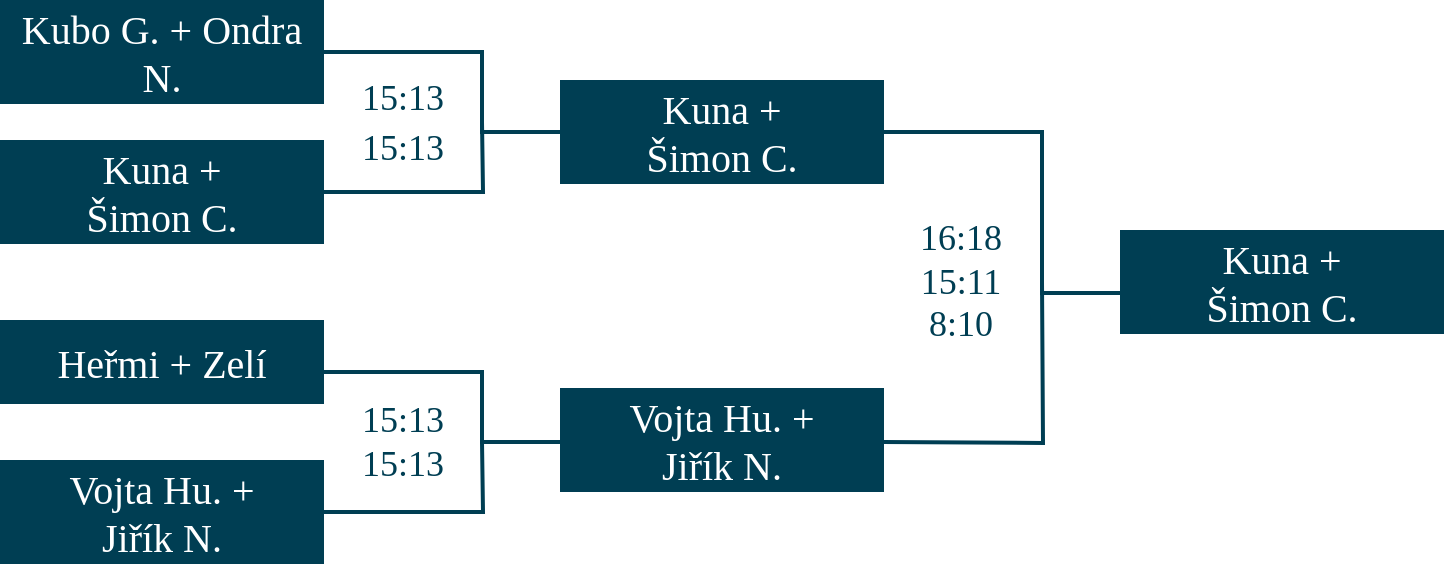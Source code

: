 <mxfile version="20.2.3" type="device"><diagram id="1RRnJyjwMyB8TJ6gy7Gq" name="Page-1"><mxGraphModel dx="989" dy="521" grid="1" gridSize="10" guides="1" tooltips="1" connect="1" arrows="1" fold="1" page="1" pageScale="1" pageWidth="850" pageHeight="1100" math="0" shadow="0"><root><mxCell id="0"/><mxCell id="1" parent="0"/><mxCell id="_Va_Y9SR33W8BGxaE16Z-12" style="edgeStyle=orthogonalEdgeStyle;rounded=0;orthogonalLoop=1;jettySize=auto;html=1;fontFamily=Montserrat;fontSource=https%3A%2F%2Ffonts.googleapis.com%2Fcss%3Ffamily%3DMontserrat;fontSize=20;fontColor=#FFFFFF;endArrow=none;endFill=0;strokeColor=#003E53;strokeWidth=2;" parent="1" source="XdbtNz0j0v3-Mgch4Ah0-1" edge="1"><mxGeometry relative="1" as="geometry"><mxPoint x="280" y="100" as="targetPoint"/></mxGeometry></mxCell><mxCell id="XdbtNz0j0v3-Mgch4Ah0-1" value="&lt;font data-font-src=&quot;https://fonts.googleapis.com/css?family=Montserrat&quot; face=&quot;Montserrat&quot; style=&quot;font-size: 20px;&quot; color=&quot;#ffffff&quot;&gt;Kuna + &lt;br&gt;Šimon C.&lt;/font&gt;" style="rounded=0;whiteSpace=wrap;html=1;strokeColor=#003E53;strokeWidth=2;fillColor=#003E53;" parent="1" vertex="1"><mxGeometry x="40" y="110" width="160" height="50" as="geometry"/></mxCell><mxCell id="_Va_Y9SR33W8BGxaE16Z-13" style="edgeStyle=orthogonalEdgeStyle;rounded=0;orthogonalLoop=1;jettySize=auto;html=1;fontFamily=Montserrat;fontSource=https%3A%2F%2Ffonts.googleapis.com%2Fcss%3Ffamily%3DMontserrat;fontSize=20;fontColor=#FFFFFF;endArrow=none;endFill=0;strokeColor=#003E53;strokeWidth=2;" parent="1" source="XdbtNz0j0v3-Mgch4Ah0-5" edge="1"><mxGeometry relative="1" as="geometry"><Array as="points"><mxPoint x="280" y="225"/><mxPoint x="280" y="260"/></Array><mxPoint x="320" y="260.021" as="targetPoint"/></mxGeometry></mxCell><mxCell id="XdbtNz0j0v3-Mgch4Ah0-5" value="&lt;font color=&quot;#ffffff&quot; style=&quot;font-size: 20px;&quot; data-font-src=&quot;https://fonts.googleapis.com/css?family=Montserrat&quot; face=&quot;Montserrat&quot;&gt;Heřmi + Zelí&lt;br&gt;&lt;/font&gt;" style="rounded=0;whiteSpace=wrap;html=1;strokeColor=#003E53;strokeWidth=2;fillColor=#003E53;" parent="1" vertex="1"><mxGeometry x="40" y="200" width="160" height="40" as="geometry"/></mxCell><mxCell id="_Va_Y9SR33W8BGxaE16Z-14" style="edgeStyle=orthogonalEdgeStyle;rounded=0;orthogonalLoop=1;jettySize=auto;html=1;fontFamily=Montserrat;fontSource=https%3A%2F%2Ffonts.googleapis.com%2Fcss%3Ffamily%3DMontserrat;fontSize=20;fontColor=#FFFFFF;endArrow=none;endFill=0;strokeColor=#003E53;strokeWidth=2;" parent="1" source="XdbtNz0j0v3-Mgch4Ah0-6" edge="1"><mxGeometry relative="1" as="geometry"><mxPoint x="280" y="260" as="targetPoint"/></mxGeometry></mxCell><mxCell id="XdbtNz0j0v3-Mgch4Ah0-6" value="&lt;font face=&quot;Montserrat&quot; color=&quot;#ffffff&quot;&gt;&lt;span style=&quot;font-size: 20px;&quot;&gt;Vojta Hu. +&lt;br&gt;Jiřík N.&lt;/span&gt;&lt;/font&gt;" style="rounded=0;whiteSpace=wrap;html=1;strokeWidth=2;strokeColor=#003E53;fillColor=#003E53;" parent="1" vertex="1"><mxGeometry x="40" y="270" width="160" height="50" as="geometry"/></mxCell><mxCell id="_Va_Y9SR33W8BGxaE16Z-8" style="edgeStyle=orthogonalEdgeStyle;rounded=0;orthogonalLoop=1;jettySize=auto;html=1;fontFamily=Montserrat;fontSource=https%3A%2F%2Ffonts.googleapis.com%2Fcss%3Ffamily%3DMontserrat;fontSize=20;fontColor=#FFFFFF;endArrow=none;endFill=0;strokeColor=#003E53;strokeWidth=2;" parent="1" edge="1"><mxGeometry relative="1" as="geometry"><mxPoint x="560" y="180" as="targetPoint"/><mxPoint x="480.0" y="260.021" as="sourcePoint"/></mxGeometry></mxCell><mxCell id="_Va_Y9SR33W8BGxaE16Z-11" style="edgeStyle=orthogonalEdgeStyle;rounded=0;orthogonalLoop=1;jettySize=auto;html=1;entryX=0;entryY=0.5;entryDx=0;entryDy=0;fontFamily=Montserrat;fontSource=https%3A%2F%2Ffonts.googleapis.com%2Fcss%3Ffamily%3DMontserrat;fontSize=20;fontColor=#FFFFFF;endArrow=none;endFill=0;strokeColor=#003E53;strokeWidth=2;" parent="1" source="_Va_Y9SR33W8BGxaE16Z-1" target="_Va_Y9SR33W8BGxaE16Z-3" edge="1"><mxGeometry relative="1" as="geometry"><Array as="points"><mxPoint x="280" y="65"/><mxPoint x="280" y="105"/></Array></mxGeometry></mxCell><mxCell id="_Va_Y9SR33W8BGxaE16Z-1" value="&lt;font color=&quot;#ffffff&quot; style=&quot;font-size: 20px;&quot; data-font-src=&quot;https://fonts.googleapis.com/css?family=Montserrat&quot; face=&quot;Montserrat&quot;&gt;Kubo G. + Ondra N.&lt;/font&gt;" style="rounded=0;whiteSpace=wrap;html=1;strokeColor=#003E53;strokeWidth=2;fillColor=#003E53;" parent="1" vertex="1"><mxGeometry x="40" y="40" width="160" height="50" as="geometry"/></mxCell><mxCell id="_Va_Y9SR33W8BGxaE16Z-7" style="edgeStyle=orthogonalEdgeStyle;rounded=0;orthogonalLoop=1;jettySize=auto;html=1;entryX=0;entryY=0.5;entryDx=0;entryDy=0;fontFamily=Montserrat;fontSource=https%3A%2F%2Ffonts.googleapis.com%2Fcss%3Ffamily%3DMontserrat;fontSize=20;fontColor=#FFFFFF;strokeWidth=2;endArrow=none;endFill=0;strokeColor=#003E53;" parent="1" source="_Va_Y9SR33W8BGxaE16Z-3" edge="1"><mxGeometry relative="1" as="geometry"><mxPoint x="600" y="185.5" as="targetPoint"/><Array as="points"><mxPoint x="560" y="105"/><mxPoint x="560" y="185"/></Array></mxGeometry></mxCell><mxCell id="_Va_Y9SR33W8BGxaE16Z-3" value="&lt;font color=&quot;#ffffff&quot; style=&quot;font-size: 20px;&quot; data-font-src=&quot;https://fonts.googleapis.com/css?family=Montserrat&quot; face=&quot;Montserrat&quot;&gt;Kuna + &lt;br&gt;Šimon C.&lt;/font&gt;" style="rounded=0;whiteSpace=wrap;html=1;strokeWidth=2;strokeColor=#003E53;fillColor=#003E53;" parent="1" vertex="1"><mxGeometry x="320" y="80" width="160" height="50" as="geometry"/></mxCell><mxCell id="_Va_Y9SR33W8BGxaE16Z-23" value="16:18&lt;br&gt;15:11&lt;br&gt;8:10" style="text;html=1;align=center;verticalAlign=middle;resizable=0;points=[];autosize=1;strokeColor=none;fillColor=none;fontSize=18;fontFamily=Montserrat;fontColor=#003E53;" parent="1" vertex="1"><mxGeometry x="489" y="140" width="60" height="80" as="geometry"/></mxCell><mxCell id="wI0eyNhFhlFmAQ1U18i_-1" value="&lt;font face=&quot;Montserrat&quot; color=&quot;#ffffff&quot;&gt;&lt;span style=&quot;font-size: 20px;&quot;&gt;Vojta Hu. +&lt;br&gt;Jiřík N.&lt;/span&gt;&lt;/font&gt;" style="rounded=0;whiteSpace=wrap;html=1;strokeWidth=2;strokeColor=#003E53;fillColor=#003E53;" vertex="1" parent="1"><mxGeometry x="320" y="234" width="160" height="50" as="geometry"/></mxCell><mxCell id="wI0eyNhFhlFmAQ1U18i_-2" value="&lt;font color=&quot;#ffffff&quot; style=&quot;font-size: 20px;&quot; data-font-src=&quot;https://fonts.googleapis.com/css?family=Montserrat&quot; face=&quot;Montserrat&quot;&gt;Kuna + &lt;br&gt;Šimon C.&lt;/font&gt;" style="rounded=0;whiteSpace=wrap;html=1;strokeWidth=2;strokeColor=#003E53;fillColor=#003E53;" vertex="1" parent="1"><mxGeometry x="600" y="155" width="160" height="50" as="geometry"/></mxCell><mxCell id="wI0eyNhFhlFmAQ1U18i_-3" value="&lt;font style=&quot;font-size: 18px;&quot; color=&quot;#003e53&quot;&gt;15:13&lt;br&gt;15:13&lt;br&gt;&lt;/font&gt;" style="text;html=1;align=center;verticalAlign=middle;resizable=0;points=[];autosize=1;strokeColor=none;fillColor=none;fontSize=20;fontFamily=Montserrat;fontColor=#FFFFFF;" vertex="1" parent="1"><mxGeometry x="210" y="69" width="60" height="60" as="geometry"/></mxCell><mxCell id="wI0eyNhFhlFmAQ1U18i_-4" value="15:13&lt;br&gt;15:13" style="text;html=1;align=center;verticalAlign=middle;resizable=0;points=[];autosize=1;strokeColor=none;fillColor=none;fontSize=18;fontFamily=Montserrat;fontColor=#003E53;" vertex="1" parent="1"><mxGeometry x="210" y="230" width="60" height="60" as="geometry"/></mxCell></root></mxGraphModel></diagram></mxfile>